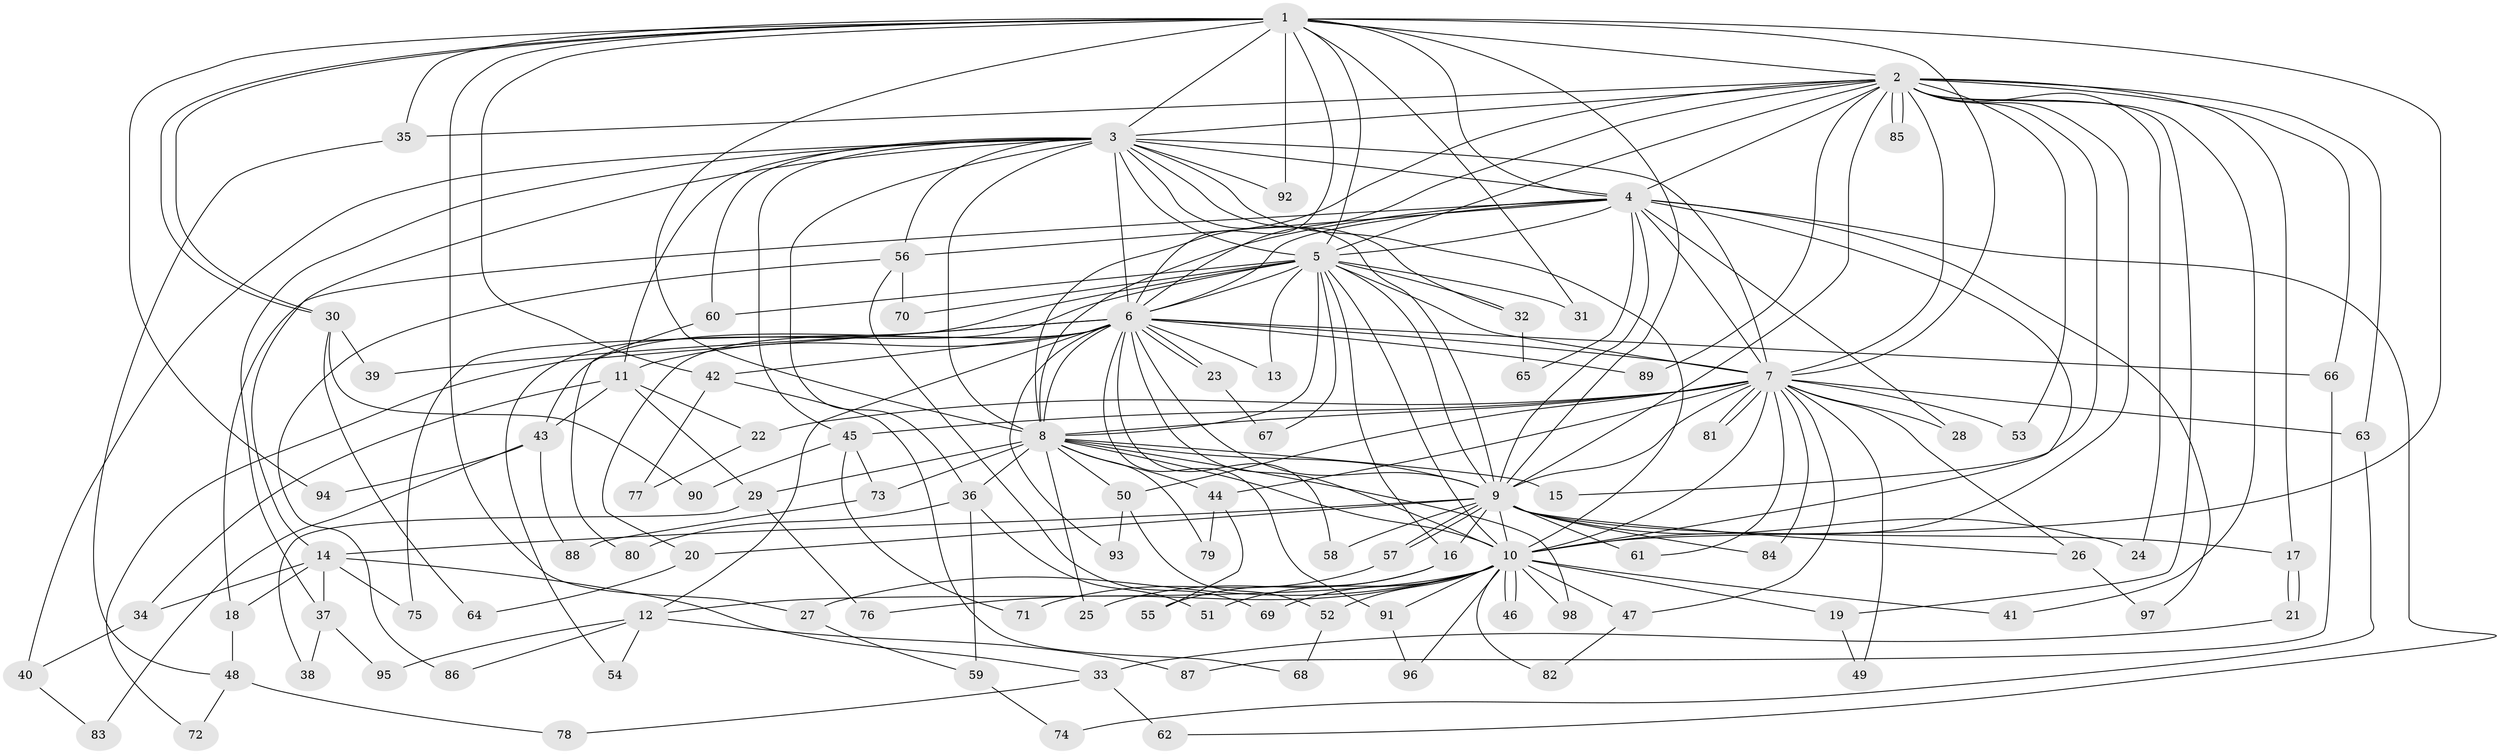 // Generated by graph-tools (version 1.1) at 2025/01/03/09/25 03:01:23]
// undirected, 98 vertices, 221 edges
graph export_dot {
graph [start="1"]
  node [color=gray90,style=filled];
  1;
  2;
  3;
  4;
  5;
  6;
  7;
  8;
  9;
  10;
  11;
  12;
  13;
  14;
  15;
  16;
  17;
  18;
  19;
  20;
  21;
  22;
  23;
  24;
  25;
  26;
  27;
  28;
  29;
  30;
  31;
  32;
  33;
  34;
  35;
  36;
  37;
  38;
  39;
  40;
  41;
  42;
  43;
  44;
  45;
  46;
  47;
  48;
  49;
  50;
  51;
  52;
  53;
  54;
  55;
  56;
  57;
  58;
  59;
  60;
  61;
  62;
  63;
  64;
  65;
  66;
  67;
  68;
  69;
  70;
  71;
  72;
  73;
  74;
  75;
  76;
  77;
  78;
  79;
  80;
  81;
  82;
  83;
  84;
  85;
  86;
  87;
  88;
  89;
  90;
  91;
  92;
  93;
  94;
  95;
  96;
  97;
  98;
  1 -- 2;
  1 -- 3;
  1 -- 4;
  1 -- 5;
  1 -- 6;
  1 -- 7;
  1 -- 8;
  1 -- 9;
  1 -- 10;
  1 -- 27;
  1 -- 30;
  1 -- 30;
  1 -- 31;
  1 -- 35;
  1 -- 42;
  1 -- 92;
  1 -- 94;
  2 -- 3;
  2 -- 4;
  2 -- 5;
  2 -- 6;
  2 -- 7;
  2 -- 8;
  2 -- 9;
  2 -- 10;
  2 -- 15;
  2 -- 17;
  2 -- 19;
  2 -- 24;
  2 -- 35;
  2 -- 41;
  2 -- 53;
  2 -- 63;
  2 -- 66;
  2 -- 85;
  2 -- 85;
  2 -- 89;
  3 -- 4;
  3 -- 5;
  3 -- 6;
  3 -- 7;
  3 -- 8;
  3 -- 9;
  3 -- 10;
  3 -- 11;
  3 -- 14;
  3 -- 32;
  3 -- 36;
  3 -- 37;
  3 -- 40;
  3 -- 45;
  3 -- 56;
  3 -- 60;
  3 -- 92;
  4 -- 5;
  4 -- 6;
  4 -- 7;
  4 -- 8;
  4 -- 9;
  4 -- 10;
  4 -- 18;
  4 -- 28;
  4 -- 56;
  4 -- 62;
  4 -- 65;
  4 -- 97;
  5 -- 6;
  5 -- 7;
  5 -- 8;
  5 -- 9;
  5 -- 10;
  5 -- 13;
  5 -- 16;
  5 -- 31;
  5 -- 32;
  5 -- 54;
  5 -- 60;
  5 -- 67;
  5 -- 70;
  5 -- 75;
  6 -- 7;
  6 -- 8;
  6 -- 9;
  6 -- 10;
  6 -- 11;
  6 -- 12;
  6 -- 13;
  6 -- 20;
  6 -- 23;
  6 -- 23;
  6 -- 39;
  6 -- 42;
  6 -- 43;
  6 -- 58;
  6 -- 66;
  6 -- 72;
  6 -- 89;
  6 -- 91;
  6 -- 93;
  7 -- 8;
  7 -- 9;
  7 -- 10;
  7 -- 22;
  7 -- 26;
  7 -- 28;
  7 -- 44;
  7 -- 45;
  7 -- 47;
  7 -- 49;
  7 -- 50;
  7 -- 53;
  7 -- 61;
  7 -- 63;
  7 -- 81;
  7 -- 81;
  7 -- 84;
  8 -- 9;
  8 -- 10;
  8 -- 15;
  8 -- 25;
  8 -- 29;
  8 -- 36;
  8 -- 44;
  8 -- 50;
  8 -- 73;
  8 -- 79;
  8 -- 98;
  9 -- 10;
  9 -- 14;
  9 -- 16;
  9 -- 17;
  9 -- 20;
  9 -- 24;
  9 -- 26;
  9 -- 57;
  9 -- 57;
  9 -- 58;
  9 -- 61;
  9 -- 84;
  10 -- 12;
  10 -- 19;
  10 -- 27;
  10 -- 41;
  10 -- 46;
  10 -- 46;
  10 -- 47;
  10 -- 51;
  10 -- 52;
  10 -- 69;
  10 -- 76;
  10 -- 82;
  10 -- 91;
  10 -- 96;
  10 -- 98;
  11 -- 22;
  11 -- 29;
  11 -- 34;
  11 -- 43;
  12 -- 54;
  12 -- 86;
  12 -- 87;
  12 -- 95;
  14 -- 18;
  14 -- 33;
  14 -- 34;
  14 -- 37;
  14 -- 75;
  16 -- 25;
  16 -- 55;
  17 -- 21;
  17 -- 21;
  18 -- 48;
  19 -- 49;
  20 -- 64;
  21 -- 33;
  22 -- 77;
  23 -- 67;
  26 -- 97;
  27 -- 59;
  29 -- 38;
  29 -- 76;
  30 -- 39;
  30 -- 64;
  30 -- 90;
  32 -- 65;
  33 -- 62;
  33 -- 78;
  34 -- 40;
  35 -- 48;
  36 -- 51;
  36 -- 59;
  36 -- 80;
  37 -- 38;
  37 -- 95;
  40 -- 83;
  42 -- 68;
  42 -- 77;
  43 -- 83;
  43 -- 88;
  43 -- 94;
  44 -- 55;
  44 -- 79;
  45 -- 71;
  45 -- 73;
  45 -- 90;
  47 -- 82;
  48 -- 72;
  48 -- 78;
  50 -- 52;
  50 -- 93;
  52 -- 68;
  56 -- 69;
  56 -- 70;
  56 -- 86;
  57 -- 71;
  59 -- 74;
  60 -- 80;
  63 -- 74;
  66 -- 87;
  73 -- 88;
  91 -- 96;
}
